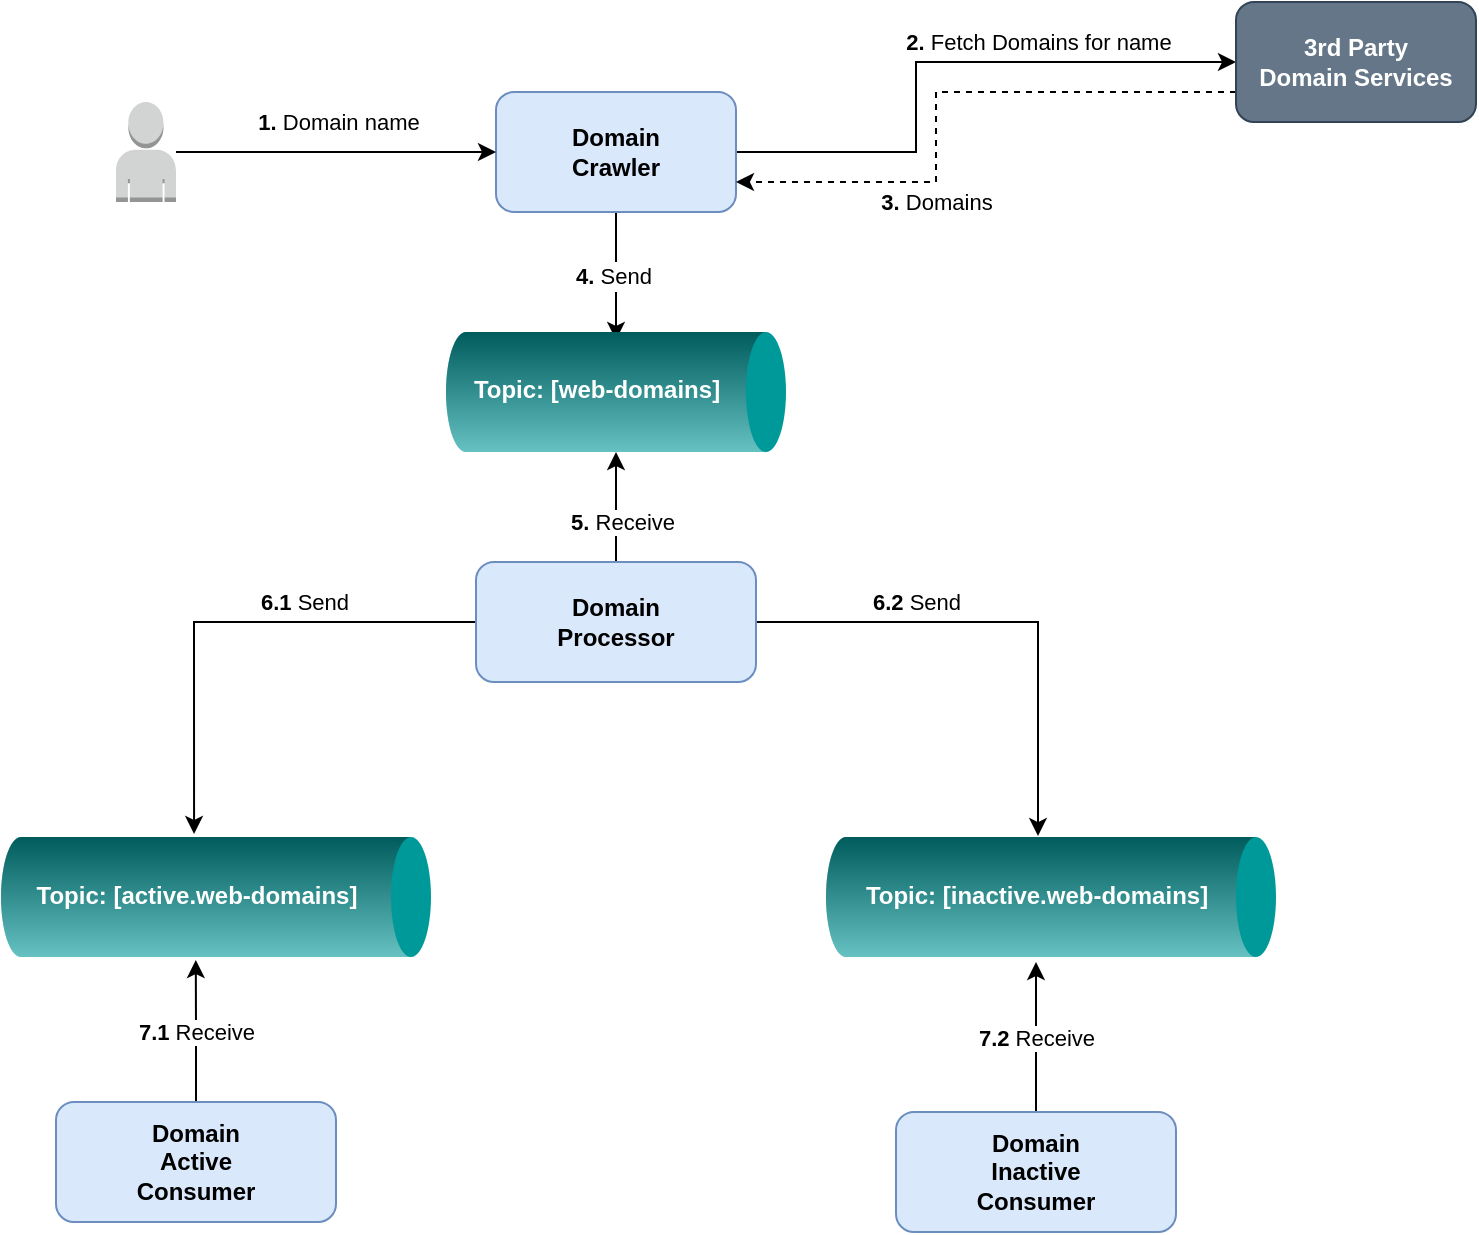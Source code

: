 <mxfile version="17.2.4" type="device"><diagram id="-UWirGVA0BzsPEJHrist" name="Page-1"><mxGraphModel dx="1106" dy="791" grid="1" gridSize="10" guides="1" tooltips="1" connect="1" arrows="1" fold="1" page="1" pageScale="1" pageWidth="827" pageHeight="1169" math="0" shadow="0"><root><mxCell id="0"/><mxCell id="1" parent="0"/><mxCell id="JB6skHqGgScPtKzrqd3q-6" style="edgeStyle=orthogonalEdgeStyle;rounded=0;orthogonalLoop=1;jettySize=auto;html=1;exitX=1;exitY=0.5;exitDx=0;exitDy=0;entryX=0;entryY=0.5;entryDx=0;entryDy=0;" edge="1" parent="1" source="JB6skHqGgScPtKzrqd3q-1" target="JB6skHqGgScPtKzrqd3q-5"><mxGeometry relative="1" as="geometry"><Array as="points"><mxPoint x="510" y="145"/><mxPoint x="510" y="100"/></Array></mxGeometry></mxCell><mxCell id="JB6skHqGgScPtKzrqd3q-8" value="&lt;b&gt;2.&lt;/b&gt; Fetch Domains for name" style="edgeLabel;html=1;align=center;verticalAlign=middle;resizable=0;points=[];" vertex="1" connectable="0" parent="JB6skHqGgScPtKzrqd3q-6"><mxGeometry x="0.233" y="2" relative="1" as="geometry"><mxPoint x="14" y="-8" as="offset"/></mxGeometry></mxCell><mxCell id="JB6skHqGgScPtKzrqd3q-22" value="&lt;font color=&quot;#000000&quot; style=&quot;font-size: 11px&quot;&gt;&lt;b&gt;4.&lt;/b&gt; Send&amp;nbsp;&lt;/font&gt;" style="edgeStyle=orthogonalEdgeStyle;rounded=0;orthogonalLoop=1;jettySize=auto;html=1;exitX=0.5;exitY=1;exitDx=0;exitDy=0;entryX=0.6;entryY=-0.025;entryDx=0;entryDy=0;entryPerimeter=0;fontSize=12;fontColor=#FFFFFF;" edge="1" parent="1" source="JB6skHqGgScPtKzrqd3q-1" target="JB6skHqGgScPtKzrqd3q-13"><mxGeometry relative="1" as="geometry"/></mxCell><mxCell id="JB6skHqGgScPtKzrqd3q-1" value="Domain&lt;br&gt;Crawler" style="rounded=1;whiteSpace=wrap;html=1;fontStyle=1;fillColor=#dae8fc;strokeColor=#6c8ebf;" vertex="1" parent="1"><mxGeometry x="300" y="115" width="120" height="60" as="geometry"/></mxCell><mxCell id="JB6skHqGgScPtKzrqd3q-3" style="edgeStyle=orthogonalEdgeStyle;rounded=0;orthogonalLoop=1;jettySize=auto;html=1;" edge="1" parent="1" source="JB6skHqGgScPtKzrqd3q-2"><mxGeometry relative="1" as="geometry"><mxPoint x="300" y="145" as="targetPoint"/></mxGeometry></mxCell><mxCell id="JB6skHqGgScPtKzrqd3q-4" value="&lt;b&gt;1.&lt;/b&gt; Domain name" style="edgeLabel;html=1;align=center;verticalAlign=middle;resizable=0;points=[];" vertex="1" connectable="0" parent="JB6skHqGgScPtKzrqd3q-3"><mxGeometry x="-0.235" y="-1" relative="1" as="geometry"><mxPoint x="19" y="-16" as="offset"/></mxGeometry></mxCell><mxCell id="JB6skHqGgScPtKzrqd3q-2" value="" style="outlineConnect=0;dashed=0;verticalLabelPosition=bottom;verticalAlign=top;align=center;html=1;shape=mxgraph.aws3.user;fillColor=#D2D3D3;gradientColor=none;" vertex="1" parent="1"><mxGeometry x="110" y="120" width="30" height="50" as="geometry"/></mxCell><mxCell id="JB6skHqGgScPtKzrqd3q-7" style="edgeStyle=orthogonalEdgeStyle;rounded=0;orthogonalLoop=1;jettySize=auto;html=1;exitX=0;exitY=0.75;exitDx=0;exitDy=0;entryX=1;entryY=0.75;entryDx=0;entryDy=0;dashed=1;" edge="1" parent="1" source="JB6skHqGgScPtKzrqd3q-5" target="JB6skHqGgScPtKzrqd3q-1"><mxGeometry relative="1" as="geometry"><Array as="points"><mxPoint x="520" y="115"/><mxPoint x="520" y="160"/></Array></mxGeometry></mxCell><mxCell id="JB6skHqGgScPtKzrqd3q-9" value="&lt;b&gt;3.&lt;/b&gt; Domains" style="edgeLabel;html=1;align=center;verticalAlign=middle;resizable=0;points=[];" vertex="1" connectable="0" parent="JB6skHqGgScPtKzrqd3q-7"><mxGeometry x="-0.295" y="2" relative="1" as="geometry"><mxPoint x="-46" y="53" as="offset"/></mxGeometry></mxCell><mxCell id="JB6skHqGgScPtKzrqd3q-5" value="3rd Party&lt;br&gt;Domain Services" style="rounded=1;whiteSpace=wrap;html=1;fontStyle=1;fillColor=#647687;strokeColor=#314354;fontColor=#ffffff;" vertex="1" parent="1"><mxGeometry x="670" y="70" width="120" height="60" as="geometry"/></mxCell><mxCell id="JB6skHqGgScPtKzrqd3q-11" value="" style="verticalLabelPosition=bottom;verticalAlign=top;html=1;shape=mxgraph.infographic.cylinder;fillColor=#009999;strokeColor=none;rotation=90;gradientColor=none;" vertex="1" parent="1"><mxGeometry x="330" y="180" width="60" height="170" as="geometry"/></mxCell><mxCell id="JB6skHqGgScPtKzrqd3q-13" value="&lt;font style=&quot;font-size: 12px&quot; color=&quot;#ffffff&quot;&gt;Topic: [web-domains]&lt;/font&gt;" style="text;strokeColor=none;fillColor=none;html=1;fontSize=24;fontStyle=1;verticalAlign=middle;align=center;" vertex="1" parent="1"><mxGeometry x="300" y="240" width="100" height="40" as="geometry"/></mxCell><mxCell id="JB6skHqGgScPtKzrqd3q-16" value="" style="verticalLabelPosition=bottom;verticalAlign=top;html=1;shape=mxgraph.infographic.cylinder;fillColor=#009999;strokeColor=none;rotation=90;gradientColor=none;" vertex="1" parent="1"><mxGeometry x="547.5" y="405" width="60" height="225" as="geometry"/></mxCell><mxCell id="JB6skHqGgScPtKzrqd3q-17" value="" style="verticalLabelPosition=bottom;verticalAlign=top;html=1;shape=mxgraph.infographic.cylinder;fillColor=#009999;strokeColor=none;rotation=90;gradientColor=none;" vertex="1" parent="1"><mxGeometry x="130" y="410" width="60" height="215" as="geometry"/></mxCell><mxCell id="JB6skHqGgScPtKzrqd3q-18" value="&lt;span style=&quot;color: rgb(255 , 255 , 255) ; font-size: 12px&quot;&gt;Topic: [inactive.web-domains]&lt;/span&gt;" style="text;strokeColor=none;fillColor=none;html=1;fontSize=24;fontStyle=1;verticalAlign=middle;align=center;" vertex="1" parent="1"><mxGeometry x="520" y="492.5" width="100" height="40" as="geometry"/></mxCell><mxCell id="JB6skHqGgScPtKzrqd3q-19" value="&lt;font style=&quot;font-size: 12px&quot; color=&quot;#ffffff&quot;&gt;Topic: [active.web-domains]&lt;/font&gt;" style="text;strokeColor=none;fillColor=none;html=1;fontSize=24;fontStyle=1;verticalAlign=middle;align=center;" vertex="1" parent="1"><mxGeometry x="100" y="492.5" width="100" height="40" as="geometry"/></mxCell><mxCell id="JB6skHqGgScPtKzrqd3q-23" style="edgeStyle=orthogonalEdgeStyle;rounded=0;orthogonalLoop=1;jettySize=auto;html=1;exitX=0.5;exitY=0;exitDx=0;exitDy=0;entryX=0;entryY=0;entryDx=60;entryDy=85;entryPerimeter=0;fontSize=11;fontColor=#000000;" edge="1" parent="1" source="JB6skHqGgScPtKzrqd3q-21" target="JB6skHqGgScPtKzrqd3q-11"><mxGeometry relative="1" as="geometry"/></mxCell><mxCell id="JB6skHqGgScPtKzrqd3q-24" value="&lt;b&gt;5.&lt;/b&gt; Receive" style="edgeLabel;html=1;align=center;verticalAlign=middle;resizable=0;points=[];fontSize=11;fontColor=#000000;" vertex="1" connectable="0" parent="JB6skHqGgScPtKzrqd3q-23"><mxGeometry x="-0.018" y="-3" relative="1" as="geometry"><mxPoint y="7" as="offset"/></mxGeometry></mxCell><mxCell id="JB6skHqGgScPtKzrqd3q-25" style="edgeStyle=orthogonalEdgeStyle;rounded=0;orthogonalLoop=1;jettySize=auto;html=1;exitX=0;exitY=0.5;exitDx=0;exitDy=0;entryX=-0.025;entryY=0.551;entryDx=0;entryDy=0;entryPerimeter=0;fontSize=11;fontColor=#000000;" edge="1" parent="1" source="JB6skHqGgScPtKzrqd3q-21" target="JB6skHqGgScPtKzrqd3q-17"><mxGeometry relative="1" as="geometry"/></mxCell><mxCell id="JB6skHqGgScPtKzrqd3q-26" value="&lt;b&gt;6.1&lt;/b&gt; Send" style="edgeLabel;html=1;align=center;verticalAlign=middle;resizable=0;points=[];fontSize=11;fontColor=#000000;" vertex="1" connectable="0" parent="JB6skHqGgScPtKzrqd3q-25"><mxGeometry x="-0.304" y="2" relative="1" as="geometry"><mxPoint y="-12" as="offset"/></mxGeometry></mxCell><mxCell id="JB6skHqGgScPtKzrqd3q-27" style="edgeStyle=orthogonalEdgeStyle;rounded=0;orthogonalLoop=1;jettySize=auto;html=1;exitX=1;exitY=0.5;exitDx=0;exitDy=0;entryX=0.51;entryY=-0.137;entryDx=0;entryDy=0;entryPerimeter=0;fontSize=11;fontColor=#000000;" edge="1" parent="1" source="JB6skHqGgScPtKzrqd3q-21" target="JB6skHqGgScPtKzrqd3q-18"><mxGeometry relative="1" as="geometry"/></mxCell><mxCell id="JB6skHqGgScPtKzrqd3q-28" value="&lt;b&gt;6.2&lt;/b&gt; Send" style="edgeLabel;html=1;align=center;verticalAlign=middle;resizable=0;points=[];fontSize=11;fontColor=#000000;" vertex="1" connectable="0" parent="JB6skHqGgScPtKzrqd3q-27"><mxGeometry x="-0.339" relative="1" as="geometry"><mxPoint x="-2" y="-10" as="offset"/></mxGeometry></mxCell><mxCell id="JB6skHqGgScPtKzrqd3q-21" value="Domain&lt;br&gt;Processor" style="rounded=1;whiteSpace=wrap;html=1;fontStyle=1;fillColor=#dae8fc;strokeColor=#6c8ebf;" vertex="1" parent="1"><mxGeometry x="290" y="350" width="140" height="60" as="geometry"/></mxCell><mxCell id="JB6skHqGgScPtKzrqd3q-31" value="&lt;b&gt;7.1&lt;/b&gt; Receive" style="edgeStyle=orthogonalEdgeStyle;rounded=0;orthogonalLoop=1;jettySize=auto;html=1;entryX=1.025;entryY=0.547;entryDx=0;entryDy=0;entryPerimeter=0;fontSize=11;fontColor=#000000;" edge="1" parent="1" source="JB6skHqGgScPtKzrqd3q-29" target="JB6skHqGgScPtKzrqd3q-17"><mxGeometry relative="1" as="geometry"/></mxCell><mxCell id="JB6skHqGgScPtKzrqd3q-29" value="Domain&lt;br&gt;Active&lt;br&gt;Consumer" style="rounded=1;whiteSpace=wrap;html=1;fontStyle=1;fillColor=#dae8fc;strokeColor=#6c8ebf;" vertex="1" parent="1"><mxGeometry x="80" y="620" width="140" height="60" as="geometry"/></mxCell><mxCell id="JB6skHqGgScPtKzrqd3q-34" value="&lt;b&gt;7.2&lt;/b&gt; Receive" style="edgeStyle=orthogonalEdgeStyle;rounded=0;orthogonalLoop=1;jettySize=auto;html=1;fontSize=11;fontColor=#000000;" edge="1" parent="1" source="JB6skHqGgScPtKzrqd3q-30"><mxGeometry relative="1" as="geometry"><mxPoint x="570" y="550" as="targetPoint"/></mxGeometry></mxCell><mxCell id="JB6skHqGgScPtKzrqd3q-30" value="Domain&lt;br&gt;Inactive&lt;br&gt;Consumer" style="rounded=1;whiteSpace=wrap;html=1;fontStyle=1;fillColor=#dae8fc;strokeColor=#6c8ebf;" vertex="1" parent="1"><mxGeometry x="500" y="625" width="140" height="60" as="geometry"/></mxCell></root></mxGraphModel></diagram></mxfile>